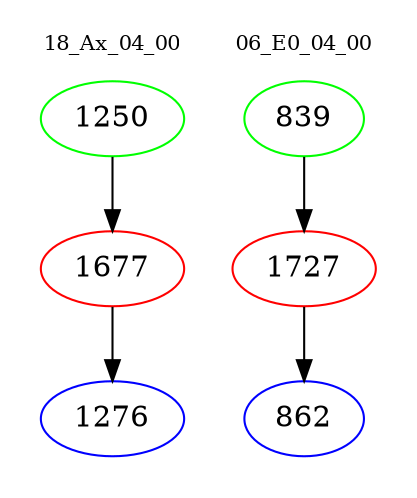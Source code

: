 digraph{
subgraph cluster_0 {
color = white
label = "18_Ax_04_00";
fontsize=10;
T0_1250 [label="1250", color="green"]
T0_1250 -> T0_1677 [color="black"]
T0_1677 [label="1677", color="red"]
T0_1677 -> T0_1276 [color="black"]
T0_1276 [label="1276", color="blue"]
}
subgraph cluster_1 {
color = white
label = "06_E0_04_00";
fontsize=10;
T1_839 [label="839", color="green"]
T1_839 -> T1_1727 [color="black"]
T1_1727 [label="1727", color="red"]
T1_1727 -> T1_862 [color="black"]
T1_862 [label="862", color="blue"]
}
}

